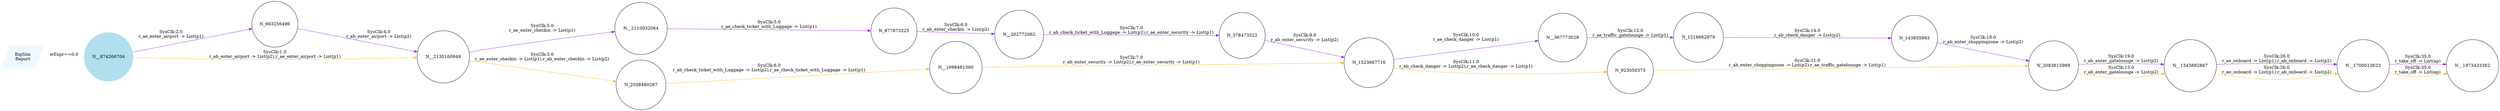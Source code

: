 digraph reaction_graph {
   rankdir=LR;
   Node [shape = circle];
   BigSim_Report [shape = parallelogram color = aliceblue style=filled label="BigSim
Report"];
BigSim_Report -> N__874266704[color = aliceblue label = "wExpr==0.0
"];
 N__874266704
 [shape=circle, color=lightblue2, style=filled];
N_663256496[ label="N_663256496"];
 N__874266704 -> N_663256496[ color = purple label = "SysClk:2.0
r_ae_enter_airport -> List(p1)"];
N__2130160949[ label="N__2130160949"];
 N_663256496 -> N__2130160949[ color = purple label = "SysClk:4.0
r_ab_enter_airport -> List(p2)"];
N__2110032064[ label="N__2110032064"];
 N__2130160949 -> N__2110032064[ color = purple label = "SysClk:5.0
r_ae_enter_checkin -> List(p1)"];
N_877873225[ label="N_877873225"];
 N__2110032064 -> N_877873225[ color = purple label = "SysClk:5.0
r_ae_check_ticket_with_Luggage -> List(p1)"];
N__202772062[ label="N__202772062"];
 N_877873225 -> N__202772062[ color = purple label = "SysClk:6.0
r_ab_enter_checkin -> List(p2)"];
N_378473522[ label="N_378473522"];
 N__202772062 -> N_378473522[ color = purple label = "SysClk:7.0
r_ab_check_ticket_with_Luggage -> List(p2),r_ae_enter_security -> List(p1)"];
N_1523667716[ label="N_1523667716"];
 N_378473522 -> N_1523667716[ color = purple label = "SysClk:9.0
r_ab_enter_security -> List(p2)"];
N__367773029[ label="N__367773029"];
 N_1523667716 -> N__367773029[ color = purple label = "SysClk:10.0
r_ae_check_danger -> List(p1)"];
N_1216662979[ label="N_1216662979"];
 N__367773029 -> N_1216662979[ color = purple label = "SysClk:12.0
r_ae_traffic_gatelounge -> List(p1)"];
N_143835993[ label="N_143835993"];
 N_1216662979 -> N_143835993[ color = purple label = "SysClk:14.0
r_ab_check_danger -> List(p2)"];
N_2083615989[ label="N_2083615989"];
 N_143835993 -> N_2083615989[ color = purple label = "SysClk:18.0
r_ab_enter_shoppingzone -> List(p2)"];
N__1343882867[ label="N__1343882867"];
 N_2083615989 -> N__1343882867[ color = purple label = "SysClk:19.0
r_ab_enter_gatelounge -> List(p2)"];
N__1700013623[ label="N__1700013623"];
 N__1343882867 -> N__1700013623[ color = purple label = "SysClk:26.0
r_ae_onboard -> List(p1),r_ab_onboard -> List(p2)"];
N__1973433362[ label="N__1973433362"];
 N__1700013623 -> N__1973433362[ color = purple label = "SysClk:35.0
r_take_off -> List(ap)"];
N__2130160949[ label="N__2130160949"];
 N__874266704 -> N__2130160949[ color = darkgoldenrod1 label = "SysClk:1.0
r_ab_enter_airport -> List(p2),r_ae_enter_airport -> List(p1)"];
N_2038480267[ label="N_2038480267"];
 N__2130160949 -> N_2038480267[ color = darkgoldenrod1 label = "SysClk:3.0
r_ae_enter_checkin -> List(p1),r_ab_enter_checkin -> List(p2)"];
N__1698461360[ label="N__1698461360"];
 N_2038480267 -> N__1698461360[ color = darkgoldenrod1 label = "SysClk:6.0
r_ab_check_ticket_with_Luggage -> List(p2),r_ae_check_ticket_with_Luggage -> List(p1)"];
N_1523667716[ label="N_1523667716"];
 N__1698461360 -> N_1523667716[ color = darkgoldenrod1 label = "SysClk:7.0
r_ab_enter_security -> List(p2),r_ae_enter_security -> List(p1)"];
N_923050373[ label="N_923050373"];
 N_1523667716 -> N_923050373[ color = darkgoldenrod1 label = "SysClk:11.0
r_ab_check_danger -> List(p2),r_ae_check_danger -> List(p1)"];
N_2083615989[ label="N_2083615989"];
 N_923050373 -> N_2083615989[ color = darkgoldenrod1 label = "SysClk:11.0
r_ab_enter_shoppingzone -> List(p2),r_ae_traffic_gatelounge -> List(p1)"];
N__1343882867[ label="N__1343882867"];
 N_2083615989 -> N__1343882867[ color = darkgoldenrod1 label = "SysClk:15.0
r_ab_enter_gatelounge -> List(p2)"];
N__1700013623[ label="N__1700013623"];
 N__1343882867 -> N__1700013623[ color = darkgoldenrod1 label = "SysClk:26.0
r_ae_onboard -> List(p1),r_ab_onboard -> List(p2)"];
N__1973433362[ label="N__1973433362"];
 N__1700013623 -> N__1973433362[ color = darkgoldenrod1 label = "SysClk:35.0
r_take_off -> List(ap)"];
}
